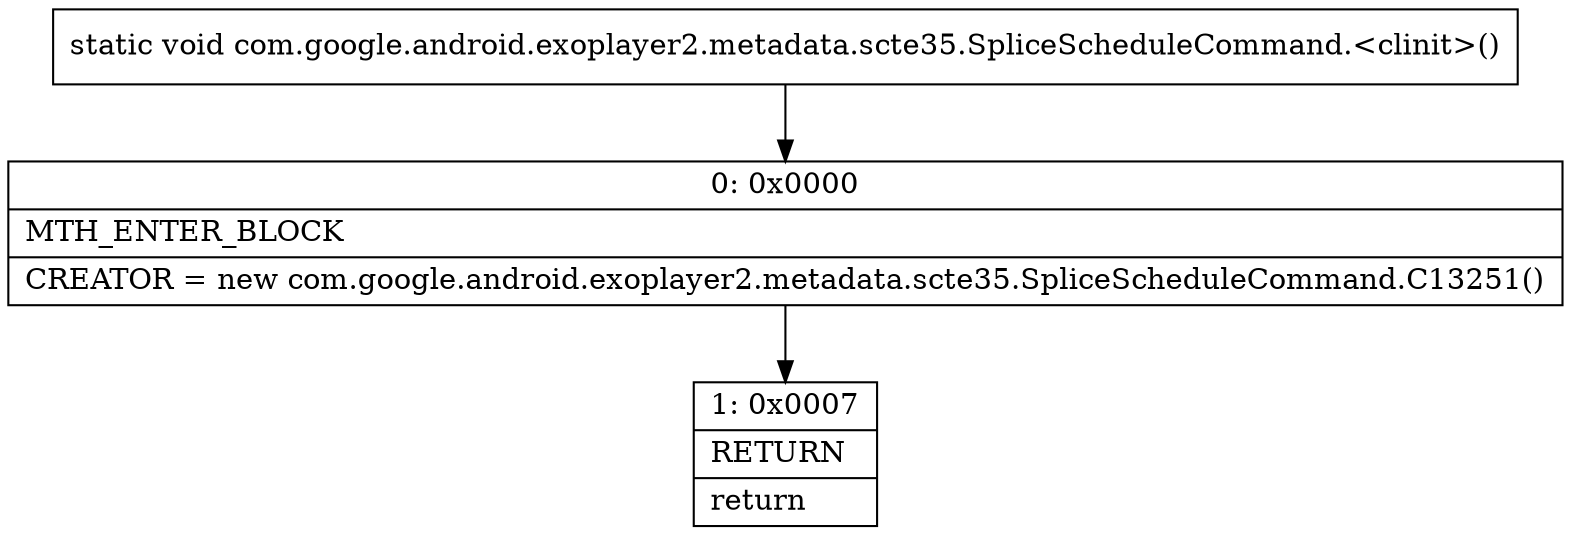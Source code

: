digraph "CFG forcom.google.android.exoplayer2.metadata.scte35.SpliceScheduleCommand.\<clinit\>()V" {
Node_0 [shape=record,label="{0\:\ 0x0000|MTH_ENTER_BLOCK\l|CREATOR = new com.google.android.exoplayer2.metadata.scte35.SpliceScheduleCommand.C13251()\l}"];
Node_1 [shape=record,label="{1\:\ 0x0007|RETURN\l|return\l}"];
MethodNode[shape=record,label="{static void com.google.android.exoplayer2.metadata.scte35.SpliceScheduleCommand.\<clinit\>() }"];
MethodNode -> Node_0;
Node_0 -> Node_1;
}

